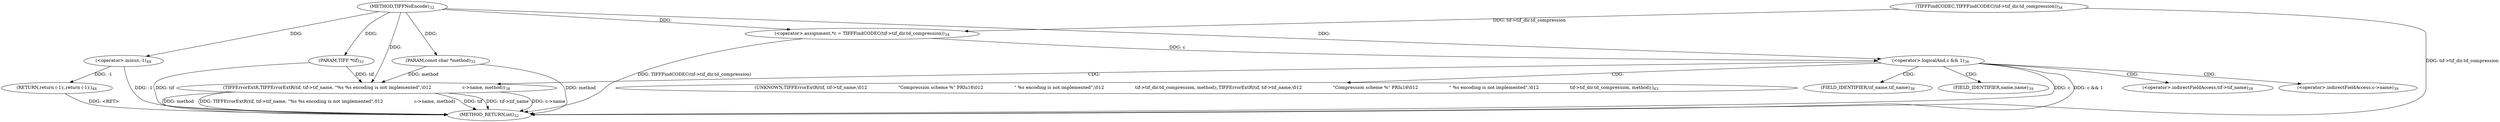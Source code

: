 digraph "TIFFNoEncode" {  
"1702" [label = <(METHOD,TIFFNoEncode)<SUB>32</SUB>> ]
"1736" [label = <(METHOD_RETURN,int)<SUB>32</SUB>> ]
"1703" [label = <(PARAM,TIFF *tif)<SUB>32</SUB>> ]
"1704" [label = <(PARAM,const char *method)<SUB>32</SUB>> ]
"1707" [label = <(&lt;operator&gt;.assignment,*c = TIFFFindCODEC(tif-&gt;tif_dir.td_compression))<SUB>34</SUB>> ]
"1733" [label = <(RETURN,return (-1);,return (-1);)<SUB>48</SUB>> ]
"1716" [label = <(&lt;operator&gt;.logicalAnd,c &amp;&amp; 1)<SUB>36</SUB>> ]
"1734" [label = <(&lt;operator&gt;.minus,-1)<SUB>48</SUB>> ]
"1709" [label = <(TIFFFindCODEC,TIFFFindCODEC(tif-&gt;tif_dir.td_compression))<SUB>34</SUB>> ]
"1720" [label = <(TIFFErrorExtR,TIFFErrorExtR(tif, tif-&gt;tif_name, &quot;%s %s encoding is not implemented&quot;,\012                      c-&gt;name, method))<SUB>38</SUB>> ]
"1722" [label = <(&lt;operator&gt;.indirectFieldAccess,tif-&gt;tif_name)<SUB>38</SUB>> ]
"1726" [label = <(&lt;operator&gt;.indirectFieldAccess,c-&gt;name)<SUB>39</SUB>> ]
"1732" [label = <(UNKNOWN,TIFFErrorExtR(tif, tif-&gt;tif_name,\012                      &quot;Compression scheme %&quot; PRIu16\012                      &quot; %s encoding is not implemented&quot;,\012                      tif-&gt;tif_dir.td_compression, method);,TIFFErrorExtR(tif, tif-&gt;tif_name,\012                      &quot;Compression scheme %&quot; PRIu16\012                      &quot; %s encoding is not implemented&quot;,\012                      tif-&gt;tif_dir.td_compression, method);)<SUB>43</SUB>> ]
"1724" [label = <(FIELD_IDENTIFIER,tif_name,tif_name)<SUB>38</SUB>> ]
"1728" [label = <(FIELD_IDENTIFIER,name,name)<SUB>39</SUB>> ]
  "1733" -> "1736"  [ label = "DDG: &lt;RET&gt;"] 
  "1703" -> "1736"  [ label = "DDG: tif"] 
  "1704" -> "1736"  [ label = "DDG: method"] 
  "1709" -> "1736"  [ label = "DDG: tif-&gt;tif_dir.td_compression"] 
  "1707" -> "1736"  [ label = "DDG: TIFFFindCODEC(tif-&gt;tif_dir.td_compression)"] 
  "1716" -> "1736"  [ label = "DDG: c"] 
  "1716" -> "1736"  [ label = "DDG: c &amp;&amp; 1"] 
  "1720" -> "1736"  [ label = "DDG: tif"] 
  "1720" -> "1736"  [ label = "DDG: tif-&gt;tif_name"] 
  "1720" -> "1736"  [ label = "DDG: c-&gt;name"] 
  "1720" -> "1736"  [ label = "DDG: method"] 
  "1720" -> "1736"  [ label = "DDG: TIFFErrorExtR(tif, tif-&gt;tif_name, &quot;%s %s encoding is not implemented&quot;,\012                      c-&gt;name, method)"] 
  "1734" -> "1736"  [ label = "DDG: -1"] 
  "1702" -> "1703"  [ label = "DDG: "] 
  "1702" -> "1704"  [ label = "DDG: "] 
  "1709" -> "1707"  [ label = "DDG: tif-&gt;tif_dir.td_compression"] 
  "1734" -> "1733"  [ label = "DDG: -1"] 
  "1702" -> "1707"  [ label = "DDG: "] 
  "1707" -> "1716"  [ label = "DDG: c"] 
  "1702" -> "1716"  [ label = "DDG: "] 
  "1702" -> "1734"  [ label = "DDG: "] 
  "1703" -> "1720"  [ label = "DDG: tif"] 
  "1702" -> "1720"  [ label = "DDG: "] 
  "1704" -> "1720"  [ label = "DDG: method"] 
  "1716" -> "1732"  [ label = "CDG: "] 
  "1716" -> "1728"  [ label = "CDG: "] 
  "1716" -> "1726"  [ label = "CDG: "] 
  "1716" -> "1724"  [ label = "CDG: "] 
  "1716" -> "1722"  [ label = "CDG: "] 
  "1716" -> "1720"  [ label = "CDG: "] 
}
